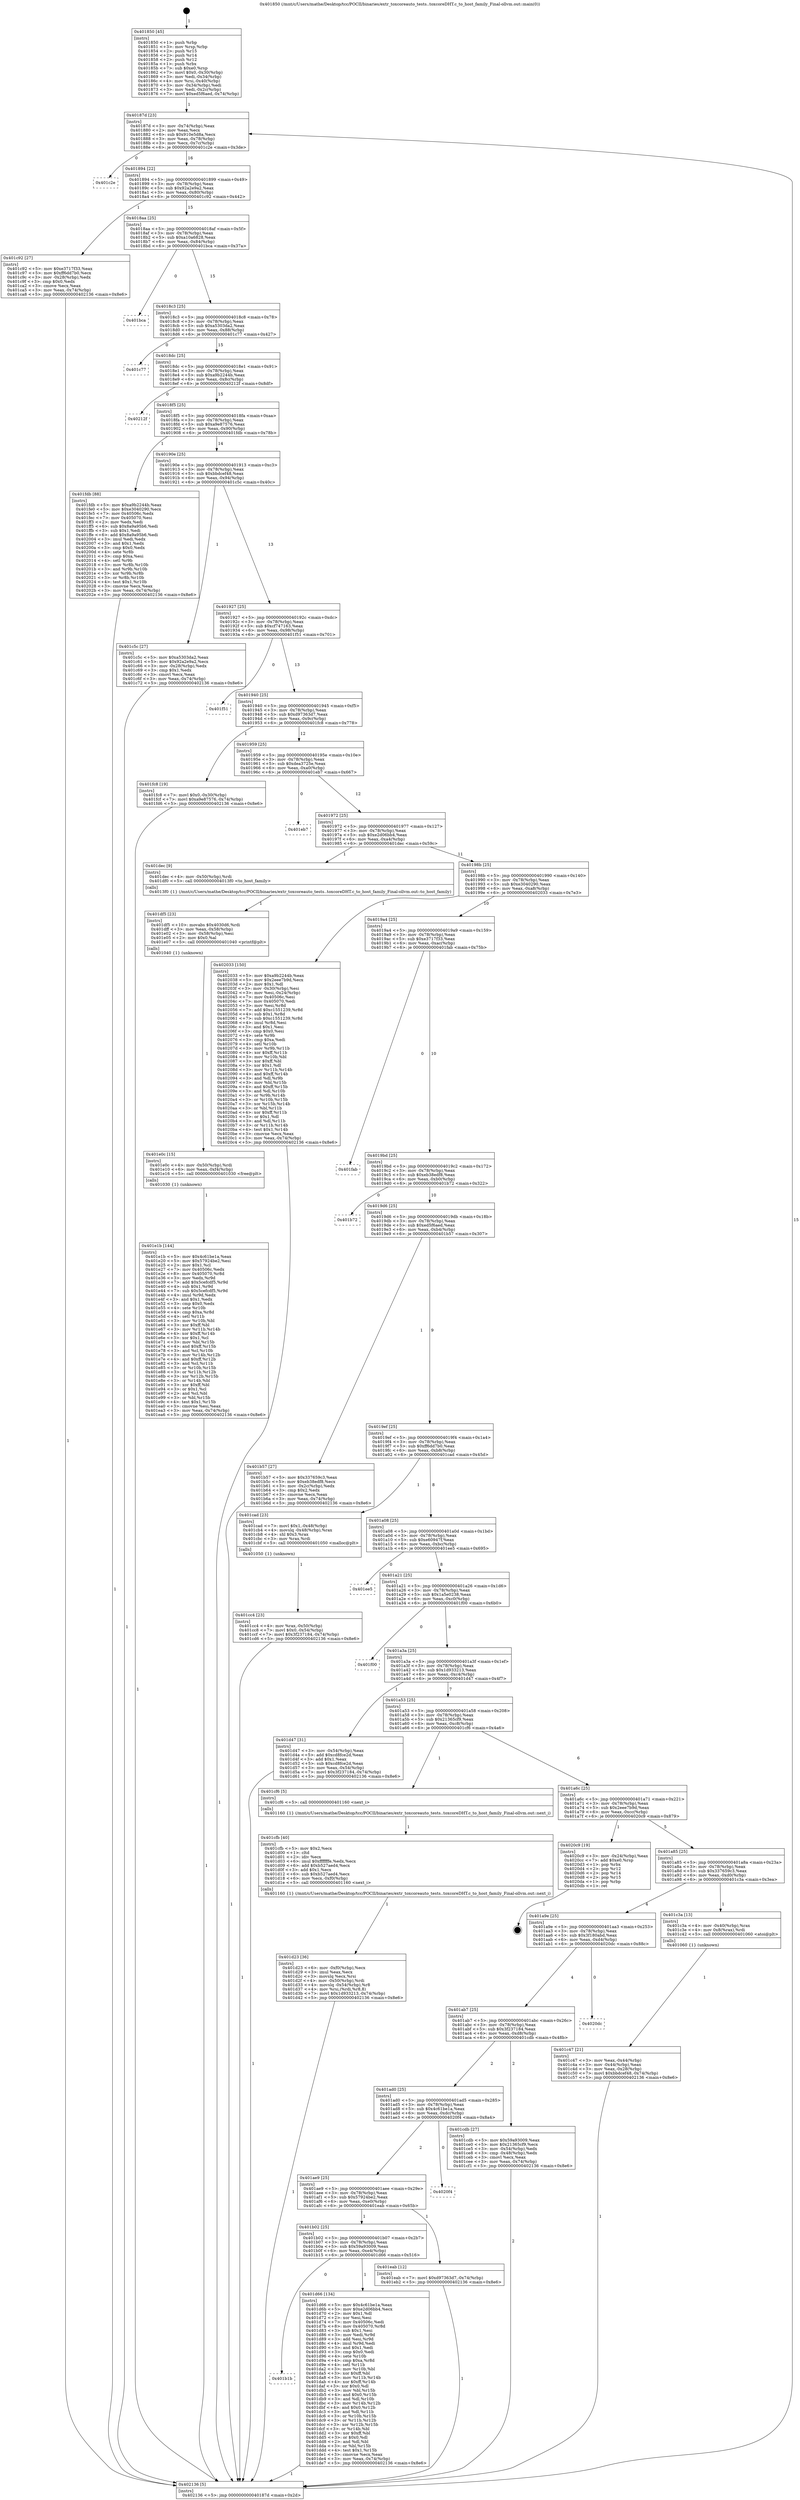 digraph "0x401850" {
  label = "0x401850 (/mnt/c/Users/mathe/Desktop/tcc/POCII/binaries/extr_toxcoreauto_tests..toxcoreDHT.c_to_host_family_Final-ollvm.out::main(0))"
  labelloc = "t"
  node[shape=record]

  Entry [label="",width=0.3,height=0.3,shape=circle,fillcolor=black,style=filled]
  "0x40187d" [label="{
     0x40187d [23]\l
     | [instrs]\l
     &nbsp;&nbsp;0x40187d \<+3\>: mov -0x74(%rbp),%eax\l
     &nbsp;&nbsp;0x401880 \<+2\>: mov %eax,%ecx\l
     &nbsp;&nbsp;0x401882 \<+6\>: sub $0x910e5d8a,%ecx\l
     &nbsp;&nbsp;0x401888 \<+3\>: mov %eax,-0x78(%rbp)\l
     &nbsp;&nbsp;0x40188b \<+3\>: mov %ecx,-0x7c(%rbp)\l
     &nbsp;&nbsp;0x40188e \<+6\>: je 0000000000401c2e \<main+0x3de\>\l
  }"]
  "0x401c2e" [label="{
     0x401c2e\l
  }", style=dashed]
  "0x401894" [label="{
     0x401894 [22]\l
     | [instrs]\l
     &nbsp;&nbsp;0x401894 \<+5\>: jmp 0000000000401899 \<main+0x49\>\l
     &nbsp;&nbsp;0x401899 \<+3\>: mov -0x78(%rbp),%eax\l
     &nbsp;&nbsp;0x40189c \<+5\>: sub $0x92a2e9a2,%eax\l
     &nbsp;&nbsp;0x4018a1 \<+3\>: mov %eax,-0x80(%rbp)\l
     &nbsp;&nbsp;0x4018a4 \<+6\>: je 0000000000401c92 \<main+0x442\>\l
  }"]
  Exit [label="",width=0.3,height=0.3,shape=circle,fillcolor=black,style=filled,peripheries=2]
  "0x401c92" [label="{
     0x401c92 [27]\l
     | [instrs]\l
     &nbsp;&nbsp;0x401c92 \<+5\>: mov $0xe3717f33,%eax\l
     &nbsp;&nbsp;0x401c97 \<+5\>: mov $0xff6dd7b0,%ecx\l
     &nbsp;&nbsp;0x401c9c \<+3\>: mov -0x28(%rbp),%edx\l
     &nbsp;&nbsp;0x401c9f \<+3\>: cmp $0x0,%edx\l
     &nbsp;&nbsp;0x401ca2 \<+3\>: cmove %ecx,%eax\l
     &nbsp;&nbsp;0x401ca5 \<+3\>: mov %eax,-0x74(%rbp)\l
     &nbsp;&nbsp;0x401ca8 \<+5\>: jmp 0000000000402136 \<main+0x8e6\>\l
  }"]
  "0x4018aa" [label="{
     0x4018aa [25]\l
     | [instrs]\l
     &nbsp;&nbsp;0x4018aa \<+5\>: jmp 00000000004018af \<main+0x5f\>\l
     &nbsp;&nbsp;0x4018af \<+3\>: mov -0x78(%rbp),%eax\l
     &nbsp;&nbsp;0x4018b2 \<+5\>: sub $0xa10a6828,%eax\l
     &nbsp;&nbsp;0x4018b7 \<+6\>: mov %eax,-0x84(%rbp)\l
     &nbsp;&nbsp;0x4018bd \<+6\>: je 0000000000401bca \<main+0x37a\>\l
  }"]
  "0x401e1b" [label="{
     0x401e1b [144]\l
     | [instrs]\l
     &nbsp;&nbsp;0x401e1b \<+5\>: mov $0x4c61be1a,%eax\l
     &nbsp;&nbsp;0x401e20 \<+5\>: mov $0x57924be2,%esi\l
     &nbsp;&nbsp;0x401e25 \<+2\>: mov $0x1,%cl\l
     &nbsp;&nbsp;0x401e27 \<+7\>: mov 0x40506c,%edx\l
     &nbsp;&nbsp;0x401e2e \<+8\>: mov 0x405070,%r8d\l
     &nbsp;&nbsp;0x401e36 \<+3\>: mov %edx,%r9d\l
     &nbsp;&nbsp;0x401e39 \<+7\>: add $0x5cefcdf5,%r9d\l
     &nbsp;&nbsp;0x401e40 \<+4\>: sub $0x1,%r9d\l
     &nbsp;&nbsp;0x401e44 \<+7\>: sub $0x5cefcdf5,%r9d\l
     &nbsp;&nbsp;0x401e4b \<+4\>: imul %r9d,%edx\l
     &nbsp;&nbsp;0x401e4f \<+3\>: and $0x1,%edx\l
     &nbsp;&nbsp;0x401e52 \<+3\>: cmp $0x0,%edx\l
     &nbsp;&nbsp;0x401e55 \<+4\>: sete %r10b\l
     &nbsp;&nbsp;0x401e59 \<+4\>: cmp $0xa,%r8d\l
     &nbsp;&nbsp;0x401e5d \<+4\>: setl %r11b\l
     &nbsp;&nbsp;0x401e61 \<+3\>: mov %r10b,%bl\l
     &nbsp;&nbsp;0x401e64 \<+3\>: xor $0xff,%bl\l
     &nbsp;&nbsp;0x401e67 \<+3\>: mov %r11b,%r14b\l
     &nbsp;&nbsp;0x401e6a \<+4\>: xor $0xff,%r14b\l
     &nbsp;&nbsp;0x401e6e \<+3\>: xor $0x1,%cl\l
     &nbsp;&nbsp;0x401e71 \<+3\>: mov %bl,%r15b\l
     &nbsp;&nbsp;0x401e74 \<+4\>: and $0xff,%r15b\l
     &nbsp;&nbsp;0x401e78 \<+3\>: and %cl,%r10b\l
     &nbsp;&nbsp;0x401e7b \<+3\>: mov %r14b,%r12b\l
     &nbsp;&nbsp;0x401e7e \<+4\>: and $0xff,%r12b\l
     &nbsp;&nbsp;0x401e82 \<+3\>: and %cl,%r11b\l
     &nbsp;&nbsp;0x401e85 \<+3\>: or %r10b,%r15b\l
     &nbsp;&nbsp;0x401e88 \<+3\>: or %r11b,%r12b\l
     &nbsp;&nbsp;0x401e8b \<+3\>: xor %r12b,%r15b\l
     &nbsp;&nbsp;0x401e8e \<+3\>: or %r14b,%bl\l
     &nbsp;&nbsp;0x401e91 \<+3\>: xor $0xff,%bl\l
     &nbsp;&nbsp;0x401e94 \<+3\>: or $0x1,%cl\l
     &nbsp;&nbsp;0x401e97 \<+2\>: and %cl,%bl\l
     &nbsp;&nbsp;0x401e99 \<+3\>: or %bl,%r15b\l
     &nbsp;&nbsp;0x401e9c \<+4\>: test $0x1,%r15b\l
     &nbsp;&nbsp;0x401ea0 \<+3\>: cmovne %esi,%eax\l
     &nbsp;&nbsp;0x401ea3 \<+3\>: mov %eax,-0x74(%rbp)\l
     &nbsp;&nbsp;0x401ea6 \<+5\>: jmp 0000000000402136 \<main+0x8e6\>\l
  }"]
  "0x401bca" [label="{
     0x401bca\l
  }", style=dashed]
  "0x4018c3" [label="{
     0x4018c3 [25]\l
     | [instrs]\l
     &nbsp;&nbsp;0x4018c3 \<+5\>: jmp 00000000004018c8 \<main+0x78\>\l
     &nbsp;&nbsp;0x4018c8 \<+3\>: mov -0x78(%rbp),%eax\l
     &nbsp;&nbsp;0x4018cb \<+5\>: sub $0xa5303da2,%eax\l
     &nbsp;&nbsp;0x4018d0 \<+6\>: mov %eax,-0x88(%rbp)\l
     &nbsp;&nbsp;0x4018d6 \<+6\>: je 0000000000401c77 \<main+0x427\>\l
  }"]
  "0x401e0c" [label="{
     0x401e0c [15]\l
     | [instrs]\l
     &nbsp;&nbsp;0x401e0c \<+4\>: mov -0x50(%rbp),%rdi\l
     &nbsp;&nbsp;0x401e10 \<+6\>: mov %eax,-0xf4(%rbp)\l
     &nbsp;&nbsp;0x401e16 \<+5\>: call 0000000000401030 \<free@plt\>\l
     | [calls]\l
     &nbsp;&nbsp;0x401030 \{1\} (unknown)\l
  }"]
  "0x401c77" [label="{
     0x401c77\l
  }", style=dashed]
  "0x4018dc" [label="{
     0x4018dc [25]\l
     | [instrs]\l
     &nbsp;&nbsp;0x4018dc \<+5\>: jmp 00000000004018e1 \<main+0x91\>\l
     &nbsp;&nbsp;0x4018e1 \<+3\>: mov -0x78(%rbp),%eax\l
     &nbsp;&nbsp;0x4018e4 \<+5\>: sub $0xa9b2244b,%eax\l
     &nbsp;&nbsp;0x4018e9 \<+6\>: mov %eax,-0x8c(%rbp)\l
     &nbsp;&nbsp;0x4018ef \<+6\>: je 000000000040212f \<main+0x8df\>\l
  }"]
  "0x401df5" [label="{
     0x401df5 [23]\l
     | [instrs]\l
     &nbsp;&nbsp;0x401df5 \<+10\>: movabs $0x4030d6,%rdi\l
     &nbsp;&nbsp;0x401dff \<+3\>: mov %eax,-0x58(%rbp)\l
     &nbsp;&nbsp;0x401e02 \<+3\>: mov -0x58(%rbp),%esi\l
     &nbsp;&nbsp;0x401e05 \<+2\>: mov $0x0,%al\l
     &nbsp;&nbsp;0x401e07 \<+5\>: call 0000000000401040 \<printf@plt\>\l
     | [calls]\l
     &nbsp;&nbsp;0x401040 \{1\} (unknown)\l
  }"]
  "0x40212f" [label="{
     0x40212f\l
  }", style=dashed]
  "0x4018f5" [label="{
     0x4018f5 [25]\l
     | [instrs]\l
     &nbsp;&nbsp;0x4018f5 \<+5\>: jmp 00000000004018fa \<main+0xaa\>\l
     &nbsp;&nbsp;0x4018fa \<+3\>: mov -0x78(%rbp),%eax\l
     &nbsp;&nbsp;0x4018fd \<+5\>: sub $0xa9e87576,%eax\l
     &nbsp;&nbsp;0x401902 \<+6\>: mov %eax,-0x90(%rbp)\l
     &nbsp;&nbsp;0x401908 \<+6\>: je 0000000000401fdb \<main+0x78b\>\l
  }"]
  "0x401b1b" [label="{
     0x401b1b\l
  }", style=dashed]
  "0x401fdb" [label="{
     0x401fdb [88]\l
     | [instrs]\l
     &nbsp;&nbsp;0x401fdb \<+5\>: mov $0xa9b2244b,%eax\l
     &nbsp;&nbsp;0x401fe0 \<+5\>: mov $0xe3040290,%ecx\l
     &nbsp;&nbsp;0x401fe5 \<+7\>: mov 0x40506c,%edx\l
     &nbsp;&nbsp;0x401fec \<+7\>: mov 0x405070,%esi\l
     &nbsp;&nbsp;0x401ff3 \<+2\>: mov %edx,%edi\l
     &nbsp;&nbsp;0x401ff5 \<+6\>: sub $0x8a9a95b6,%edi\l
     &nbsp;&nbsp;0x401ffb \<+3\>: sub $0x1,%edi\l
     &nbsp;&nbsp;0x401ffe \<+6\>: add $0x8a9a95b6,%edi\l
     &nbsp;&nbsp;0x402004 \<+3\>: imul %edi,%edx\l
     &nbsp;&nbsp;0x402007 \<+3\>: and $0x1,%edx\l
     &nbsp;&nbsp;0x40200a \<+3\>: cmp $0x0,%edx\l
     &nbsp;&nbsp;0x40200d \<+4\>: sete %r8b\l
     &nbsp;&nbsp;0x402011 \<+3\>: cmp $0xa,%esi\l
     &nbsp;&nbsp;0x402014 \<+4\>: setl %r9b\l
     &nbsp;&nbsp;0x402018 \<+3\>: mov %r8b,%r10b\l
     &nbsp;&nbsp;0x40201b \<+3\>: and %r9b,%r10b\l
     &nbsp;&nbsp;0x40201e \<+3\>: xor %r9b,%r8b\l
     &nbsp;&nbsp;0x402021 \<+3\>: or %r8b,%r10b\l
     &nbsp;&nbsp;0x402024 \<+4\>: test $0x1,%r10b\l
     &nbsp;&nbsp;0x402028 \<+3\>: cmovne %ecx,%eax\l
     &nbsp;&nbsp;0x40202b \<+3\>: mov %eax,-0x74(%rbp)\l
     &nbsp;&nbsp;0x40202e \<+5\>: jmp 0000000000402136 \<main+0x8e6\>\l
  }"]
  "0x40190e" [label="{
     0x40190e [25]\l
     | [instrs]\l
     &nbsp;&nbsp;0x40190e \<+5\>: jmp 0000000000401913 \<main+0xc3\>\l
     &nbsp;&nbsp;0x401913 \<+3\>: mov -0x78(%rbp),%eax\l
     &nbsp;&nbsp;0x401916 \<+5\>: sub $0xbbdcef48,%eax\l
     &nbsp;&nbsp;0x40191b \<+6\>: mov %eax,-0x94(%rbp)\l
     &nbsp;&nbsp;0x401921 \<+6\>: je 0000000000401c5c \<main+0x40c\>\l
  }"]
  "0x401d66" [label="{
     0x401d66 [134]\l
     | [instrs]\l
     &nbsp;&nbsp;0x401d66 \<+5\>: mov $0x4c61be1a,%eax\l
     &nbsp;&nbsp;0x401d6b \<+5\>: mov $0xe2d06bb4,%ecx\l
     &nbsp;&nbsp;0x401d70 \<+2\>: mov $0x1,%dl\l
     &nbsp;&nbsp;0x401d72 \<+2\>: xor %esi,%esi\l
     &nbsp;&nbsp;0x401d74 \<+7\>: mov 0x40506c,%edi\l
     &nbsp;&nbsp;0x401d7b \<+8\>: mov 0x405070,%r8d\l
     &nbsp;&nbsp;0x401d83 \<+3\>: sub $0x1,%esi\l
     &nbsp;&nbsp;0x401d86 \<+3\>: mov %edi,%r9d\l
     &nbsp;&nbsp;0x401d89 \<+3\>: add %esi,%r9d\l
     &nbsp;&nbsp;0x401d8c \<+4\>: imul %r9d,%edi\l
     &nbsp;&nbsp;0x401d90 \<+3\>: and $0x1,%edi\l
     &nbsp;&nbsp;0x401d93 \<+3\>: cmp $0x0,%edi\l
     &nbsp;&nbsp;0x401d96 \<+4\>: sete %r10b\l
     &nbsp;&nbsp;0x401d9a \<+4\>: cmp $0xa,%r8d\l
     &nbsp;&nbsp;0x401d9e \<+4\>: setl %r11b\l
     &nbsp;&nbsp;0x401da2 \<+3\>: mov %r10b,%bl\l
     &nbsp;&nbsp;0x401da5 \<+3\>: xor $0xff,%bl\l
     &nbsp;&nbsp;0x401da8 \<+3\>: mov %r11b,%r14b\l
     &nbsp;&nbsp;0x401dab \<+4\>: xor $0xff,%r14b\l
     &nbsp;&nbsp;0x401daf \<+3\>: xor $0x0,%dl\l
     &nbsp;&nbsp;0x401db2 \<+3\>: mov %bl,%r15b\l
     &nbsp;&nbsp;0x401db5 \<+4\>: and $0x0,%r15b\l
     &nbsp;&nbsp;0x401db9 \<+3\>: and %dl,%r10b\l
     &nbsp;&nbsp;0x401dbc \<+3\>: mov %r14b,%r12b\l
     &nbsp;&nbsp;0x401dbf \<+4\>: and $0x0,%r12b\l
     &nbsp;&nbsp;0x401dc3 \<+3\>: and %dl,%r11b\l
     &nbsp;&nbsp;0x401dc6 \<+3\>: or %r10b,%r15b\l
     &nbsp;&nbsp;0x401dc9 \<+3\>: or %r11b,%r12b\l
     &nbsp;&nbsp;0x401dcc \<+3\>: xor %r12b,%r15b\l
     &nbsp;&nbsp;0x401dcf \<+3\>: or %r14b,%bl\l
     &nbsp;&nbsp;0x401dd2 \<+3\>: xor $0xff,%bl\l
     &nbsp;&nbsp;0x401dd5 \<+3\>: or $0x0,%dl\l
     &nbsp;&nbsp;0x401dd8 \<+2\>: and %dl,%bl\l
     &nbsp;&nbsp;0x401dda \<+3\>: or %bl,%r15b\l
     &nbsp;&nbsp;0x401ddd \<+4\>: test $0x1,%r15b\l
     &nbsp;&nbsp;0x401de1 \<+3\>: cmovne %ecx,%eax\l
     &nbsp;&nbsp;0x401de4 \<+3\>: mov %eax,-0x74(%rbp)\l
     &nbsp;&nbsp;0x401de7 \<+5\>: jmp 0000000000402136 \<main+0x8e6\>\l
  }"]
  "0x401c5c" [label="{
     0x401c5c [27]\l
     | [instrs]\l
     &nbsp;&nbsp;0x401c5c \<+5\>: mov $0xa5303da2,%eax\l
     &nbsp;&nbsp;0x401c61 \<+5\>: mov $0x92a2e9a2,%ecx\l
     &nbsp;&nbsp;0x401c66 \<+3\>: mov -0x28(%rbp),%edx\l
     &nbsp;&nbsp;0x401c69 \<+3\>: cmp $0x1,%edx\l
     &nbsp;&nbsp;0x401c6c \<+3\>: cmovl %ecx,%eax\l
     &nbsp;&nbsp;0x401c6f \<+3\>: mov %eax,-0x74(%rbp)\l
     &nbsp;&nbsp;0x401c72 \<+5\>: jmp 0000000000402136 \<main+0x8e6\>\l
  }"]
  "0x401927" [label="{
     0x401927 [25]\l
     | [instrs]\l
     &nbsp;&nbsp;0x401927 \<+5\>: jmp 000000000040192c \<main+0xdc\>\l
     &nbsp;&nbsp;0x40192c \<+3\>: mov -0x78(%rbp),%eax\l
     &nbsp;&nbsp;0x40192f \<+5\>: sub $0xcf747163,%eax\l
     &nbsp;&nbsp;0x401934 \<+6\>: mov %eax,-0x98(%rbp)\l
     &nbsp;&nbsp;0x40193a \<+6\>: je 0000000000401f51 \<main+0x701\>\l
  }"]
  "0x401b02" [label="{
     0x401b02 [25]\l
     | [instrs]\l
     &nbsp;&nbsp;0x401b02 \<+5\>: jmp 0000000000401b07 \<main+0x2b7\>\l
     &nbsp;&nbsp;0x401b07 \<+3\>: mov -0x78(%rbp),%eax\l
     &nbsp;&nbsp;0x401b0a \<+5\>: sub $0x59a93009,%eax\l
     &nbsp;&nbsp;0x401b0f \<+6\>: mov %eax,-0xe4(%rbp)\l
     &nbsp;&nbsp;0x401b15 \<+6\>: je 0000000000401d66 \<main+0x516\>\l
  }"]
  "0x401f51" [label="{
     0x401f51\l
  }", style=dashed]
  "0x401940" [label="{
     0x401940 [25]\l
     | [instrs]\l
     &nbsp;&nbsp;0x401940 \<+5\>: jmp 0000000000401945 \<main+0xf5\>\l
     &nbsp;&nbsp;0x401945 \<+3\>: mov -0x78(%rbp),%eax\l
     &nbsp;&nbsp;0x401948 \<+5\>: sub $0xd97363d7,%eax\l
     &nbsp;&nbsp;0x40194d \<+6\>: mov %eax,-0x9c(%rbp)\l
     &nbsp;&nbsp;0x401953 \<+6\>: je 0000000000401fc8 \<main+0x778\>\l
  }"]
  "0x401eab" [label="{
     0x401eab [12]\l
     | [instrs]\l
     &nbsp;&nbsp;0x401eab \<+7\>: movl $0xd97363d7,-0x74(%rbp)\l
     &nbsp;&nbsp;0x401eb2 \<+5\>: jmp 0000000000402136 \<main+0x8e6\>\l
  }"]
  "0x401fc8" [label="{
     0x401fc8 [19]\l
     | [instrs]\l
     &nbsp;&nbsp;0x401fc8 \<+7\>: movl $0x0,-0x30(%rbp)\l
     &nbsp;&nbsp;0x401fcf \<+7\>: movl $0xa9e87576,-0x74(%rbp)\l
     &nbsp;&nbsp;0x401fd6 \<+5\>: jmp 0000000000402136 \<main+0x8e6\>\l
  }"]
  "0x401959" [label="{
     0x401959 [25]\l
     | [instrs]\l
     &nbsp;&nbsp;0x401959 \<+5\>: jmp 000000000040195e \<main+0x10e\>\l
     &nbsp;&nbsp;0x40195e \<+3\>: mov -0x78(%rbp),%eax\l
     &nbsp;&nbsp;0x401961 \<+5\>: sub $0xdea3725e,%eax\l
     &nbsp;&nbsp;0x401966 \<+6\>: mov %eax,-0xa0(%rbp)\l
     &nbsp;&nbsp;0x40196c \<+6\>: je 0000000000401eb7 \<main+0x667\>\l
  }"]
  "0x401ae9" [label="{
     0x401ae9 [25]\l
     | [instrs]\l
     &nbsp;&nbsp;0x401ae9 \<+5\>: jmp 0000000000401aee \<main+0x29e\>\l
     &nbsp;&nbsp;0x401aee \<+3\>: mov -0x78(%rbp),%eax\l
     &nbsp;&nbsp;0x401af1 \<+5\>: sub $0x57924be2,%eax\l
     &nbsp;&nbsp;0x401af6 \<+6\>: mov %eax,-0xe0(%rbp)\l
     &nbsp;&nbsp;0x401afc \<+6\>: je 0000000000401eab \<main+0x65b\>\l
  }"]
  "0x401eb7" [label="{
     0x401eb7\l
  }", style=dashed]
  "0x401972" [label="{
     0x401972 [25]\l
     | [instrs]\l
     &nbsp;&nbsp;0x401972 \<+5\>: jmp 0000000000401977 \<main+0x127\>\l
     &nbsp;&nbsp;0x401977 \<+3\>: mov -0x78(%rbp),%eax\l
     &nbsp;&nbsp;0x40197a \<+5\>: sub $0xe2d06bb4,%eax\l
     &nbsp;&nbsp;0x40197f \<+6\>: mov %eax,-0xa4(%rbp)\l
     &nbsp;&nbsp;0x401985 \<+6\>: je 0000000000401dec \<main+0x59c\>\l
  }"]
  "0x4020f4" [label="{
     0x4020f4\l
  }", style=dashed]
  "0x401dec" [label="{
     0x401dec [9]\l
     | [instrs]\l
     &nbsp;&nbsp;0x401dec \<+4\>: mov -0x50(%rbp),%rdi\l
     &nbsp;&nbsp;0x401df0 \<+5\>: call 00000000004013f0 \<to_host_family\>\l
     | [calls]\l
     &nbsp;&nbsp;0x4013f0 \{1\} (/mnt/c/Users/mathe/Desktop/tcc/POCII/binaries/extr_toxcoreauto_tests..toxcoreDHT.c_to_host_family_Final-ollvm.out::to_host_family)\l
  }"]
  "0x40198b" [label="{
     0x40198b [25]\l
     | [instrs]\l
     &nbsp;&nbsp;0x40198b \<+5\>: jmp 0000000000401990 \<main+0x140\>\l
     &nbsp;&nbsp;0x401990 \<+3\>: mov -0x78(%rbp),%eax\l
     &nbsp;&nbsp;0x401993 \<+5\>: sub $0xe3040290,%eax\l
     &nbsp;&nbsp;0x401998 \<+6\>: mov %eax,-0xa8(%rbp)\l
     &nbsp;&nbsp;0x40199e \<+6\>: je 0000000000402033 \<main+0x7e3\>\l
  }"]
  "0x401d23" [label="{
     0x401d23 [36]\l
     | [instrs]\l
     &nbsp;&nbsp;0x401d23 \<+6\>: mov -0xf0(%rbp),%ecx\l
     &nbsp;&nbsp;0x401d29 \<+3\>: imul %eax,%ecx\l
     &nbsp;&nbsp;0x401d2c \<+3\>: movslq %ecx,%rsi\l
     &nbsp;&nbsp;0x401d2f \<+4\>: mov -0x50(%rbp),%rdi\l
     &nbsp;&nbsp;0x401d33 \<+4\>: movslq -0x54(%rbp),%r8\l
     &nbsp;&nbsp;0x401d37 \<+4\>: mov %rsi,(%rdi,%r8,8)\l
     &nbsp;&nbsp;0x401d3b \<+7\>: movl $0x1d933213,-0x74(%rbp)\l
     &nbsp;&nbsp;0x401d42 \<+5\>: jmp 0000000000402136 \<main+0x8e6\>\l
  }"]
  "0x402033" [label="{
     0x402033 [150]\l
     | [instrs]\l
     &nbsp;&nbsp;0x402033 \<+5\>: mov $0xa9b2244b,%eax\l
     &nbsp;&nbsp;0x402038 \<+5\>: mov $0x2eee7b9d,%ecx\l
     &nbsp;&nbsp;0x40203d \<+2\>: mov $0x1,%dl\l
     &nbsp;&nbsp;0x40203f \<+3\>: mov -0x30(%rbp),%esi\l
     &nbsp;&nbsp;0x402042 \<+3\>: mov %esi,-0x24(%rbp)\l
     &nbsp;&nbsp;0x402045 \<+7\>: mov 0x40506c,%esi\l
     &nbsp;&nbsp;0x40204c \<+7\>: mov 0x405070,%edi\l
     &nbsp;&nbsp;0x402053 \<+3\>: mov %esi,%r8d\l
     &nbsp;&nbsp;0x402056 \<+7\>: add $0xc1551239,%r8d\l
     &nbsp;&nbsp;0x40205d \<+4\>: sub $0x1,%r8d\l
     &nbsp;&nbsp;0x402061 \<+7\>: sub $0xc1551239,%r8d\l
     &nbsp;&nbsp;0x402068 \<+4\>: imul %r8d,%esi\l
     &nbsp;&nbsp;0x40206c \<+3\>: and $0x1,%esi\l
     &nbsp;&nbsp;0x40206f \<+3\>: cmp $0x0,%esi\l
     &nbsp;&nbsp;0x402072 \<+4\>: sete %r9b\l
     &nbsp;&nbsp;0x402076 \<+3\>: cmp $0xa,%edi\l
     &nbsp;&nbsp;0x402079 \<+4\>: setl %r10b\l
     &nbsp;&nbsp;0x40207d \<+3\>: mov %r9b,%r11b\l
     &nbsp;&nbsp;0x402080 \<+4\>: xor $0xff,%r11b\l
     &nbsp;&nbsp;0x402084 \<+3\>: mov %r10b,%bl\l
     &nbsp;&nbsp;0x402087 \<+3\>: xor $0xff,%bl\l
     &nbsp;&nbsp;0x40208a \<+3\>: xor $0x1,%dl\l
     &nbsp;&nbsp;0x40208d \<+3\>: mov %r11b,%r14b\l
     &nbsp;&nbsp;0x402090 \<+4\>: and $0xff,%r14b\l
     &nbsp;&nbsp;0x402094 \<+3\>: and %dl,%r9b\l
     &nbsp;&nbsp;0x402097 \<+3\>: mov %bl,%r15b\l
     &nbsp;&nbsp;0x40209a \<+4\>: and $0xff,%r15b\l
     &nbsp;&nbsp;0x40209e \<+3\>: and %dl,%r10b\l
     &nbsp;&nbsp;0x4020a1 \<+3\>: or %r9b,%r14b\l
     &nbsp;&nbsp;0x4020a4 \<+3\>: or %r10b,%r15b\l
     &nbsp;&nbsp;0x4020a7 \<+3\>: xor %r15b,%r14b\l
     &nbsp;&nbsp;0x4020aa \<+3\>: or %bl,%r11b\l
     &nbsp;&nbsp;0x4020ad \<+4\>: xor $0xff,%r11b\l
     &nbsp;&nbsp;0x4020b1 \<+3\>: or $0x1,%dl\l
     &nbsp;&nbsp;0x4020b4 \<+3\>: and %dl,%r11b\l
     &nbsp;&nbsp;0x4020b7 \<+3\>: or %r11b,%r14b\l
     &nbsp;&nbsp;0x4020ba \<+4\>: test $0x1,%r14b\l
     &nbsp;&nbsp;0x4020be \<+3\>: cmovne %ecx,%eax\l
     &nbsp;&nbsp;0x4020c1 \<+3\>: mov %eax,-0x74(%rbp)\l
     &nbsp;&nbsp;0x4020c4 \<+5\>: jmp 0000000000402136 \<main+0x8e6\>\l
  }"]
  "0x4019a4" [label="{
     0x4019a4 [25]\l
     | [instrs]\l
     &nbsp;&nbsp;0x4019a4 \<+5\>: jmp 00000000004019a9 \<main+0x159\>\l
     &nbsp;&nbsp;0x4019a9 \<+3\>: mov -0x78(%rbp),%eax\l
     &nbsp;&nbsp;0x4019ac \<+5\>: sub $0xe3717f33,%eax\l
     &nbsp;&nbsp;0x4019b1 \<+6\>: mov %eax,-0xac(%rbp)\l
     &nbsp;&nbsp;0x4019b7 \<+6\>: je 0000000000401fab \<main+0x75b\>\l
  }"]
  "0x401cfb" [label="{
     0x401cfb [40]\l
     | [instrs]\l
     &nbsp;&nbsp;0x401cfb \<+5\>: mov $0x2,%ecx\l
     &nbsp;&nbsp;0x401d00 \<+1\>: cltd\l
     &nbsp;&nbsp;0x401d01 \<+2\>: idiv %ecx\l
     &nbsp;&nbsp;0x401d03 \<+6\>: imul $0xfffffffe,%edx,%ecx\l
     &nbsp;&nbsp;0x401d09 \<+6\>: add $0xb527aed4,%ecx\l
     &nbsp;&nbsp;0x401d0f \<+3\>: add $0x1,%ecx\l
     &nbsp;&nbsp;0x401d12 \<+6\>: sub $0xb527aed4,%ecx\l
     &nbsp;&nbsp;0x401d18 \<+6\>: mov %ecx,-0xf0(%rbp)\l
     &nbsp;&nbsp;0x401d1e \<+5\>: call 0000000000401160 \<next_i\>\l
     | [calls]\l
     &nbsp;&nbsp;0x401160 \{1\} (/mnt/c/Users/mathe/Desktop/tcc/POCII/binaries/extr_toxcoreauto_tests..toxcoreDHT.c_to_host_family_Final-ollvm.out::next_i)\l
  }"]
  "0x401fab" [label="{
     0x401fab\l
  }", style=dashed]
  "0x4019bd" [label="{
     0x4019bd [25]\l
     | [instrs]\l
     &nbsp;&nbsp;0x4019bd \<+5\>: jmp 00000000004019c2 \<main+0x172\>\l
     &nbsp;&nbsp;0x4019c2 \<+3\>: mov -0x78(%rbp),%eax\l
     &nbsp;&nbsp;0x4019c5 \<+5\>: sub $0xeb38edf8,%eax\l
     &nbsp;&nbsp;0x4019ca \<+6\>: mov %eax,-0xb0(%rbp)\l
     &nbsp;&nbsp;0x4019d0 \<+6\>: je 0000000000401b72 \<main+0x322\>\l
  }"]
  "0x401ad0" [label="{
     0x401ad0 [25]\l
     | [instrs]\l
     &nbsp;&nbsp;0x401ad0 \<+5\>: jmp 0000000000401ad5 \<main+0x285\>\l
     &nbsp;&nbsp;0x401ad5 \<+3\>: mov -0x78(%rbp),%eax\l
     &nbsp;&nbsp;0x401ad8 \<+5\>: sub $0x4c61be1a,%eax\l
     &nbsp;&nbsp;0x401add \<+6\>: mov %eax,-0xdc(%rbp)\l
     &nbsp;&nbsp;0x401ae3 \<+6\>: je 00000000004020f4 \<main+0x8a4\>\l
  }"]
  "0x401b72" [label="{
     0x401b72\l
  }", style=dashed]
  "0x4019d6" [label="{
     0x4019d6 [25]\l
     | [instrs]\l
     &nbsp;&nbsp;0x4019d6 \<+5\>: jmp 00000000004019db \<main+0x18b\>\l
     &nbsp;&nbsp;0x4019db \<+3\>: mov -0x78(%rbp),%eax\l
     &nbsp;&nbsp;0x4019de \<+5\>: sub $0xed5f6aed,%eax\l
     &nbsp;&nbsp;0x4019e3 \<+6\>: mov %eax,-0xb4(%rbp)\l
     &nbsp;&nbsp;0x4019e9 \<+6\>: je 0000000000401b57 \<main+0x307\>\l
  }"]
  "0x401cdb" [label="{
     0x401cdb [27]\l
     | [instrs]\l
     &nbsp;&nbsp;0x401cdb \<+5\>: mov $0x59a93009,%eax\l
     &nbsp;&nbsp;0x401ce0 \<+5\>: mov $0x21365cf9,%ecx\l
     &nbsp;&nbsp;0x401ce5 \<+3\>: mov -0x54(%rbp),%edx\l
     &nbsp;&nbsp;0x401ce8 \<+3\>: cmp -0x48(%rbp),%edx\l
     &nbsp;&nbsp;0x401ceb \<+3\>: cmovl %ecx,%eax\l
     &nbsp;&nbsp;0x401cee \<+3\>: mov %eax,-0x74(%rbp)\l
     &nbsp;&nbsp;0x401cf1 \<+5\>: jmp 0000000000402136 \<main+0x8e6\>\l
  }"]
  "0x401b57" [label="{
     0x401b57 [27]\l
     | [instrs]\l
     &nbsp;&nbsp;0x401b57 \<+5\>: mov $0x337659c3,%eax\l
     &nbsp;&nbsp;0x401b5c \<+5\>: mov $0xeb38edf8,%ecx\l
     &nbsp;&nbsp;0x401b61 \<+3\>: mov -0x2c(%rbp),%edx\l
     &nbsp;&nbsp;0x401b64 \<+3\>: cmp $0x2,%edx\l
     &nbsp;&nbsp;0x401b67 \<+3\>: cmovne %ecx,%eax\l
     &nbsp;&nbsp;0x401b6a \<+3\>: mov %eax,-0x74(%rbp)\l
     &nbsp;&nbsp;0x401b6d \<+5\>: jmp 0000000000402136 \<main+0x8e6\>\l
  }"]
  "0x4019ef" [label="{
     0x4019ef [25]\l
     | [instrs]\l
     &nbsp;&nbsp;0x4019ef \<+5\>: jmp 00000000004019f4 \<main+0x1a4\>\l
     &nbsp;&nbsp;0x4019f4 \<+3\>: mov -0x78(%rbp),%eax\l
     &nbsp;&nbsp;0x4019f7 \<+5\>: sub $0xff6dd7b0,%eax\l
     &nbsp;&nbsp;0x4019fc \<+6\>: mov %eax,-0xb8(%rbp)\l
     &nbsp;&nbsp;0x401a02 \<+6\>: je 0000000000401cad \<main+0x45d\>\l
  }"]
  "0x402136" [label="{
     0x402136 [5]\l
     | [instrs]\l
     &nbsp;&nbsp;0x402136 \<+5\>: jmp 000000000040187d \<main+0x2d\>\l
  }"]
  "0x401850" [label="{
     0x401850 [45]\l
     | [instrs]\l
     &nbsp;&nbsp;0x401850 \<+1\>: push %rbp\l
     &nbsp;&nbsp;0x401851 \<+3\>: mov %rsp,%rbp\l
     &nbsp;&nbsp;0x401854 \<+2\>: push %r15\l
     &nbsp;&nbsp;0x401856 \<+2\>: push %r14\l
     &nbsp;&nbsp;0x401858 \<+2\>: push %r12\l
     &nbsp;&nbsp;0x40185a \<+1\>: push %rbx\l
     &nbsp;&nbsp;0x40185b \<+7\>: sub $0xe0,%rsp\l
     &nbsp;&nbsp;0x401862 \<+7\>: movl $0x0,-0x30(%rbp)\l
     &nbsp;&nbsp;0x401869 \<+3\>: mov %edi,-0x34(%rbp)\l
     &nbsp;&nbsp;0x40186c \<+4\>: mov %rsi,-0x40(%rbp)\l
     &nbsp;&nbsp;0x401870 \<+3\>: mov -0x34(%rbp),%edi\l
     &nbsp;&nbsp;0x401873 \<+3\>: mov %edi,-0x2c(%rbp)\l
     &nbsp;&nbsp;0x401876 \<+7\>: movl $0xed5f6aed,-0x74(%rbp)\l
  }"]
  "0x401ab7" [label="{
     0x401ab7 [25]\l
     | [instrs]\l
     &nbsp;&nbsp;0x401ab7 \<+5\>: jmp 0000000000401abc \<main+0x26c\>\l
     &nbsp;&nbsp;0x401abc \<+3\>: mov -0x78(%rbp),%eax\l
     &nbsp;&nbsp;0x401abf \<+5\>: sub $0x3f237184,%eax\l
     &nbsp;&nbsp;0x401ac4 \<+6\>: mov %eax,-0xd8(%rbp)\l
     &nbsp;&nbsp;0x401aca \<+6\>: je 0000000000401cdb \<main+0x48b\>\l
  }"]
  "0x401cad" [label="{
     0x401cad [23]\l
     | [instrs]\l
     &nbsp;&nbsp;0x401cad \<+7\>: movl $0x1,-0x48(%rbp)\l
     &nbsp;&nbsp;0x401cb4 \<+4\>: movslq -0x48(%rbp),%rax\l
     &nbsp;&nbsp;0x401cb8 \<+4\>: shl $0x3,%rax\l
     &nbsp;&nbsp;0x401cbc \<+3\>: mov %rax,%rdi\l
     &nbsp;&nbsp;0x401cbf \<+5\>: call 0000000000401050 \<malloc@plt\>\l
     | [calls]\l
     &nbsp;&nbsp;0x401050 \{1\} (unknown)\l
  }"]
  "0x401a08" [label="{
     0x401a08 [25]\l
     | [instrs]\l
     &nbsp;&nbsp;0x401a08 \<+5\>: jmp 0000000000401a0d \<main+0x1bd\>\l
     &nbsp;&nbsp;0x401a0d \<+3\>: mov -0x78(%rbp),%eax\l
     &nbsp;&nbsp;0x401a10 \<+5\>: sub $0xe60947f,%eax\l
     &nbsp;&nbsp;0x401a15 \<+6\>: mov %eax,-0xbc(%rbp)\l
     &nbsp;&nbsp;0x401a1b \<+6\>: je 0000000000401ee5 \<main+0x695\>\l
  }"]
  "0x4020dc" [label="{
     0x4020dc\l
  }", style=dashed]
  "0x401ee5" [label="{
     0x401ee5\l
  }", style=dashed]
  "0x401a21" [label="{
     0x401a21 [25]\l
     | [instrs]\l
     &nbsp;&nbsp;0x401a21 \<+5\>: jmp 0000000000401a26 \<main+0x1d6\>\l
     &nbsp;&nbsp;0x401a26 \<+3\>: mov -0x78(%rbp),%eax\l
     &nbsp;&nbsp;0x401a29 \<+5\>: sub $0x1a5e0238,%eax\l
     &nbsp;&nbsp;0x401a2e \<+6\>: mov %eax,-0xc0(%rbp)\l
     &nbsp;&nbsp;0x401a34 \<+6\>: je 0000000000401f00 \<main+0x6b0\>\l
  }"]
  "0x401cc4" [label="{
     0x401cc4 [23]\l
     | [instrs]\l
     &nbsp;&nbsp;0x401cc4 \<+4\>: mov %rax,-0x50(%rbp)\l
     &nbsp;&nbsp;0x401cc8 \<+7\>: movl $0x0,-0x54(%rbp)\l
     &nbsp;&nbsp;0x401ccf \<+7\>: movl $0x3f237184,-0x74(%rbp)\l
     &nbsp;&nbsp;0x401cd6 \<+5\>: jmp 0000000000402136 \<main+0x8e6\>\l
  }"]
  "0x401f00" [label="{
     0x401f00\l
  }", style=dashed]
  "0x401a3a" [label="{
     0x401a3a [25]\l
     | [instrs]\l
     &nbsp;&nbsp;0x401a3a \<+5\>: jmp 0000000000401a3f \<main+0x1ef\>\l
     &nbsp;&nbsp;0x401a3f \<+3\>: mov -0x78(%rbp),%eax\l
     &nbsp;&nbsp;0x401a42 \<+5\>: sub $0x1d933213,%eax\l
     &nbsp;&nbsp;0x401a47 \<+6\>: mov %eax,-0xc4(%rbp)\l
     &nbsp;&nbsp;0x401a4d \<+6\>: je 0000000000401d47 \<main+0x4f7\>\l
  }"]
  "0x401c47" [label="{
     0x401c47 [21]\l
     | [instrs]\l
     &nbsp;&nbsp;0x401c47 \<+3\>: mov %eax,-0x44(%rbp)\l
     &nbsp;&nbsp;0x401c4a \<+3\>: mov -0x44(%rbp),%eax\l
     &nbsp;&nbsp;0x401c4d \<+3\>: mov %eax,-0x28(%rbp)\l
     &nbsp;&nbsp;0x401c50 \<+7\>: movl $0xbbdcef48,-0x74(%rbp)\l
     &nbsp;&nbsp;0x401c57 \<+5\>: jmp 0000000000402136 \<main+0x8e6\>\l
  }"]
  "0x401d47" [label="{
     0x401d47 [31]\l
     | [instrs]\l
     &nbsp;&nbsp;0x401d47 \<+3\>: mov -0x54(%rbp),%eax\l
     &nbsp;&nbsp;0x401d4a \<+5\>: add $0xcd8fce2d,%eax\l
     &nbsp;&nbsp;0x401d4f \<+3\>: add $0x1,%eax\l
     &nbsp;&nbsp;0x401d52 \<+5\>: sub $0xcd8fce2d,%eax\l
     &nbsp;&nbsp;0x401d57 \<+3\>: mov %eax,-0x54(%rbp)\l
     &nbsp;&nbsp;0x401d5a \<+7\>: movl $0x3f237184,-0x74(%rbp)\l
     &nbsp;&nbsp;0x401d61 \<+5\>: jmp 0000000000402136 \<main+0x8e6\>\l
  }"]
  "0x401a53" [label="{
     0x401a53 [25]\l
     | [instrs]\l
     &nbsp;&nbsp;0x401a53 \<+5\>: jmp 0000000000401a58 \<main+0x208\>\l
     &nbsp;&nbsp;0x401a58 \<+3\>: mov -0x78(%rbp),%eax\l
     &nbsp;&nbsp;0x401a5b \<+5\>: sub $0x21365cf9,%eax\l
     &nbsp;&nbsp;0x401a60 \<+6\>: mov %eax,-0xc8(%rbp)\l
     &nbsp;&nbsp;0x401a66 \<+6\>: je 0000000000401cf6 \<main+0x4a6\>\l
  }"]
  "0x401a9e" [label="{
     0x401a9e [25]\l
     | [instrs]\l
     &nbsp;&nbsp;0x401a9e \<+5\>: jmp 0000000000401aa3 \<main+0x253\>\l
     &nbsp;&nbsp;0x401aa3 \<+3\>: mov -0x78(%rbp),%eax\l
     &nbsp;&nbsp;0x401aa6 \<+5\>: sub $0x3f180abd,%eax\l
     &nbsp;&nbsp;0x401aab \<+6\>: mov %eax,-0xd4(%rbp)\l
     &nbsp;&nbsp;0x401ab1 \<+6\>: je 00000000004020dc \<main+0x88c\>\l
  }"]
  "0x401cf6" [label="{
     0x401cf6 [5]\l
     | [instrs]\l
     &nbsp;&nbsp;0x401cf6 \<+5\>: call 0000000000401160 \<next_i\>\l
     | [calls]\l
     &nbsp;&nbsp;0x401160 \{1\} (/mnt/c/Users/mathe/Desktop/tcc/POCII/binaries/extr_toxcoreauto_tests..toxcoreDHT.c_to_host_family_Final-ollvm.out::next_i)\l
  }"]
  "0x401a6c" [label="{
     0x401a6c [25]\l
     | [instrs]\l
     &nbsp;&nbsp;0x401a6c \<+5\>: jmp 0000000000401a71 \<main+0x221\>\l
     &nbsp;&nbsp;0x401a71 \<+3\>: mov -0x78(%rbp),%eax\l
     &nbsp;&nbsp;0x401a74 \<+5\>: sub $0x2eee7b9d,%eax\l
     &nbsp;&nbsp;0x401a79 \<+6\>: mov %eax,-0xcc(%rbp)\l
     &nbsp;&nbsp;0x401a7f \<+6\>: je 00000000004020c9 \<main+0x879\>\l
  }"]
  "0x401c3a" [label="{
     0x401c3a [13]\l
     | [instrs]\l
     &nbsp;&nbsp;0x401c3a \<+4\>: mov -0x40(%rbp),%rax\l
     &nbsp;&nbsp;0x401c3e \<+4\>: mov 0x8(%rax),%rdi\l
     &nbsp;&nbsp;0x401c42 \<+5\>: call 0000000000401060 \<atoi@plt\>\l
     | [calls]\l
     &nbsp;&nbsp;0x401060 \{1\} (unknown)\l
  }"]
  "0x4020c9" [label="{
     0x4020c9 [19]\l
     | [instrs]\l
     &nbsp;&nbsp;0x4020c9 \<+3\>: mov -0x24(%rbp),%eax\l
     &nbsp;&nbsp;0x4020cc \<+7\>: add $0xe0,%rsp\l
     &nbsp;&nbsp;0x4020d3 \<+1\>: pop %rbx\l
     &nbsp;&nbsp;0x4020d4 \<+2\>: pop %r12\l
     &nbsp;&nbsp;0x4020d6 \<+2\>: pop %r14\l
     &nbsp;&nbsp;0x4020d8 \<+2\>: pop %r15\l
     &nbsp;&nbsp;0x4020da \<+1\>: pop %rbp\l
     &nbsp;&nbsp;0x4020db \<+1\>: ret\l
  }"]
  "0x401a85" [label="{
     0x401a85 [25]\l
     | [instrs]\l
     &nbsp;&nbsp;0x401a85 \<+5\>: jmp 0000000000401a8a \<main+0x23a\>\l
     &nbsp;&nbsp;0x401a8a \<+3\>: mov -0x78(%rbp),%eax\l
     &nbsp;&nbsp;0x401a8d \<+5\>: sub $0x337659c3,%eax\l
     &nbsp;&nbsp;0x401a92 \<+6\>: mov %eax,-0xd0(%rbp)\l
     &nbsp;&nbsp;0x401a98 \<+6\>: je 0000000000401c3a \<main+0x3ea\>\l
  }"]
  Entry -> "0x401850" [label=" 1"]
  "0x40187d" -> "0x401c2e" [label=" 0"]
  "0x40187d" -> "0x401894" [label=" 16"]
  "0x4020c9" -> Exit [label=" 1"]
  "0x401894" -> "0x401c92" [label=" 1"]
  "0x401894" -> "0x4018aa" [label=" 15"]
  "0x402033" -> "0x402136" [label=" 1"]
  "0x4018aa" -> "0x401bca" [label=" 0"]
  "0x4018aa" -> "0x4018c3" [label=" 15"]
  "0x401fdb" -> "0x402136" [label=" 1"]
  "0x4018c3" -> "0x401c77" [label=" 0"]
  "0x4018c3" -> "0x4018dc" [label=" 15"]
  "0x401fc8" -> "0x402136" [label=" 1"]
  "0x4018dc" -> "0x40212f" [label=" 0"]
  "0x4018dc" -> "0x4018f5" [label=" 15"]
  "0x401eab" -> "0x402136" [label=" 1"]
  "0x4018f5" -> "0x401fdb" [label=" 1"]
  "0x4018f5" -> "0x40190e" [label=" 14"]
  "0x401e1b" -> "0x402136" [label=" 1"]
  "0x40190e" -> "0x401c5c" [label=" 1"]
  "0x40190e" -> "0x401927" [label=" 13"]
  "0x401e0c" -> "0x401e1b" [label=" 1"]
  "0x401927" -> "0x401f51" [label=" 0"]
  "0x401927" -> "0x401940" [label=" 13"]
  "0x401dec" -> "0x401df5" [label=" 1"]
  "0x401940" -> "0x401fc8" [label=" 1"]
  "0x401940" -> "0x401959" [label=" 12"]
  "0x401d66" -> "0x402136" [label=" 1"]
  "0x401959" -> "0x401eb7" [label=" 0"]
  "0x401959" -> "0x401972" [label=" 12"]
  "0x401b02" -> "0x401d66" [label=" 1"]
  "0x401972" -> "0x401dec" [label=" 1"]
  "0x401972" -> "0x40198b" [label=" 11"]
  "0x401df5" -> "0x401e0c" [label=" 1"]
  "0x40198b" -> "0x402033" [label=" 1"]
  "0x40198b" -> "0x4019a4" [label=" 10"]
  "0x401ae9" -> "0x401eab" [label=" 1"]
  "0x4019a4" -> "0x401fab" [label=" 0"]
  "0x4019a4" -> "0x4019bd" [label=" 10"]
  "0x401b02" -> "0x401b1b" [label=" 0"]
  "0x4019bd" -> "0x401b72" [label=" 0"]
  "0x4019bd" -> "0x4019d6" [label=" 10"]
  "0x401ad0" -> "0x401ae9" [label=" 2"]
  "0x4019d6" -> "0x401b57" [label=" 1"]
  "0x4019d6" -> "0x4019ef" [label=" 9"]
  "0x401b57" -> "0x402136" [label=" 1"]
  "0x401850" -> "0x40187d" [label=" 1"]
  "0x402136" -> "0x40187d" [label=" 15"]
  "0x401ad0" -> "0x4020f4" [label=" 0"]
  "0x4019ef" -> "0x401cad" [label=" 1"]
  "0x4019ef" -> "0x401a08" [label=" 8"]
  "0x401d47" -> "0x402136" [label=" 1"]
  "0x401a08" -> "0x401ee5" [label=" 0"]
  "0x401a08" -> "0x401a21" [label=" 8"]
  "0x401d23" -> "0x402136" [label=" 1"]
  "0x401a21" -> "0x401f00" [label=" 0"]
  "0x401a21" -> "0x401a3a" [label=" 8"]
  "0x401cf6" -> "0x401cfb" [label=" 1"]
  "0x401a3a" -> "0x401d47" [label=" 1"]
  "0x401a3a" -> "0x401a53" [label=" 7"]
  "0x401cdb" -> "0x402136" [label=" 2"]
  "0x401a53" -> "0x401cf6" [label=" 1"]
  "0x401a53" -> "0x401a6c" [label=" 6"]
  "0x401ab7" -> "0x401ad0" [label=" 2"]
  "0x401a6c" -> "0x4020c9" [label=" 1"]
  "0x401a6c" -> "0x401a85" [label=" 5"]
  "0x401ab7" -> "0x401cdb" [label=" 2"]
  "0x401a85" -> "0x401c3a" [label=" 1"]
  "0x401a85" -> "0x401a9e" [label=" 4"]
  "0x401c3a" -> "0x401c47" [label=" 1"]
  "0x401c47" -> "0x402136" [label=" 1"]
  "0x401c5c" -> "0x402136" [label=" 1"]
  "0x401c92" -> "0x402136" [label=" 1"]
  "0x401cad" -> "0x401cc4" [label=" 1"]
  "0x401cc4" -> "0x402136" [label=" 1"]
  "0x401cfb" -> "0x401d23" [label=" 1"]
  "0x401a9e" -> "0x4020dc" [label=" 0"]
  "0x401a9e" -> "0x401ab7" [label=" 4"]
  "0x401ae9" -> "0x401b02" [label=" 1"]
}
